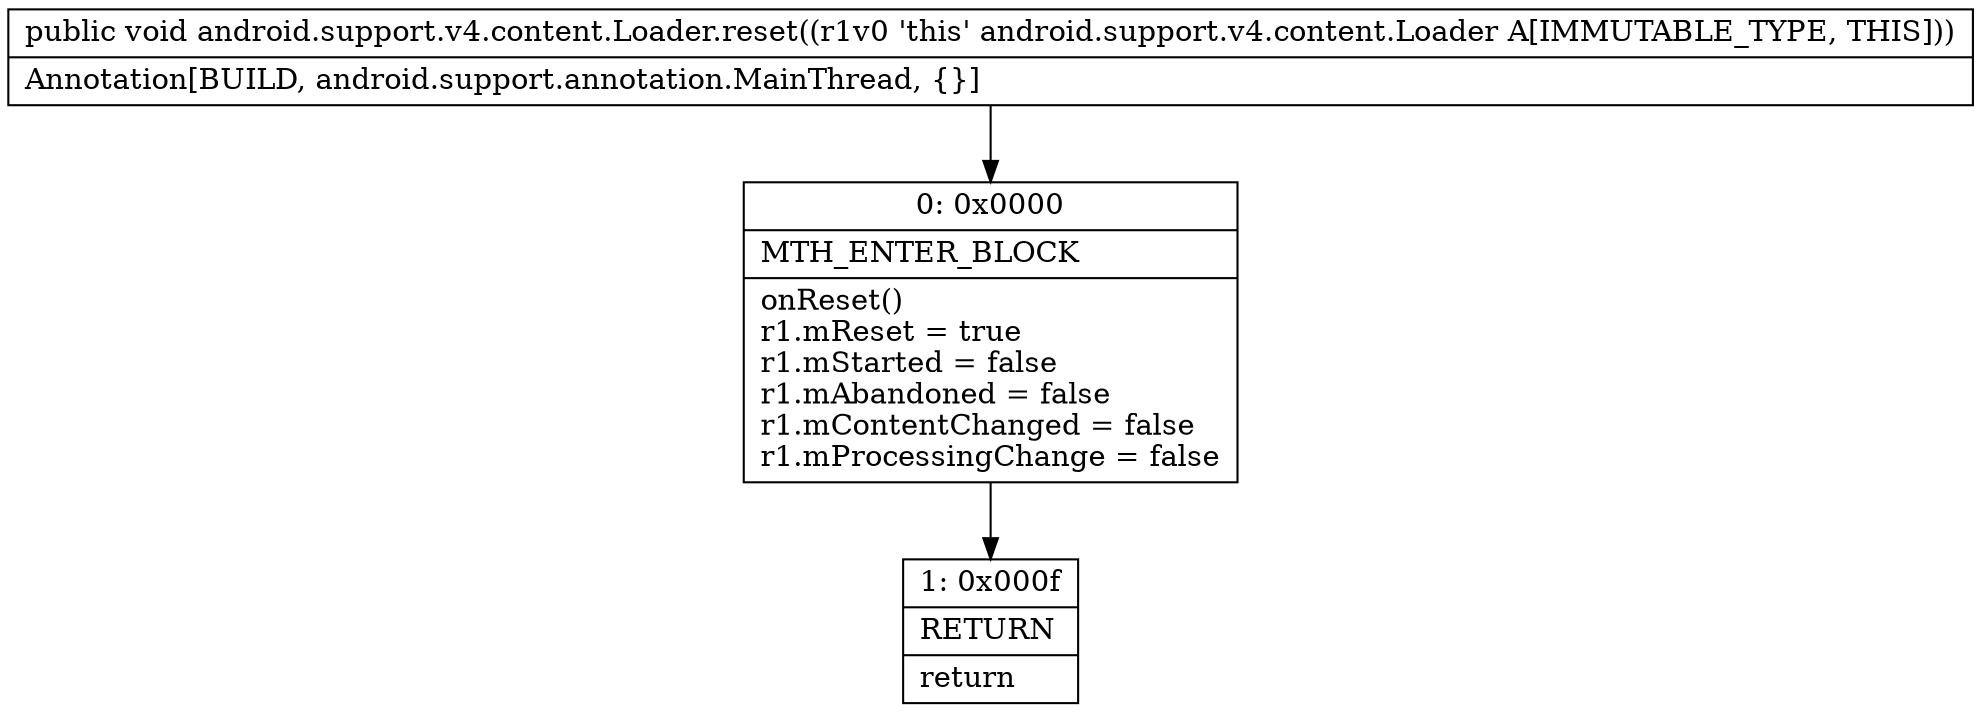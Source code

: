 digraph "CFG forandroid.support.v4.content.Loader.reset()V" {
Node_0 [shape=record,label="{0\:\ 0x0000|MTH_ENTER_BLOCK\l|onReset()\lr1.mReset = true\lr1.mStarted = false\lr1.mAbandoned = false\lr1.mContentChanged = false\lr1.mProcessingChange = false\l}"];
Node_1 [shape=record,label="{1\:\ 0x000f|RETURN\l|return\l}"];
MethodNode[shape=record,label="{public void android.support.v4.content.Loader.reset((r1v0 'this' android.support.v4.content.Loader A[IMMUTABLE_TYPE, THIS]))  | Annotation[BUILD, android.support.annotation.MainThread, \{\}]\l}"];
MethodNode -> Node_0;
Node_0 -> Node_1;
}

